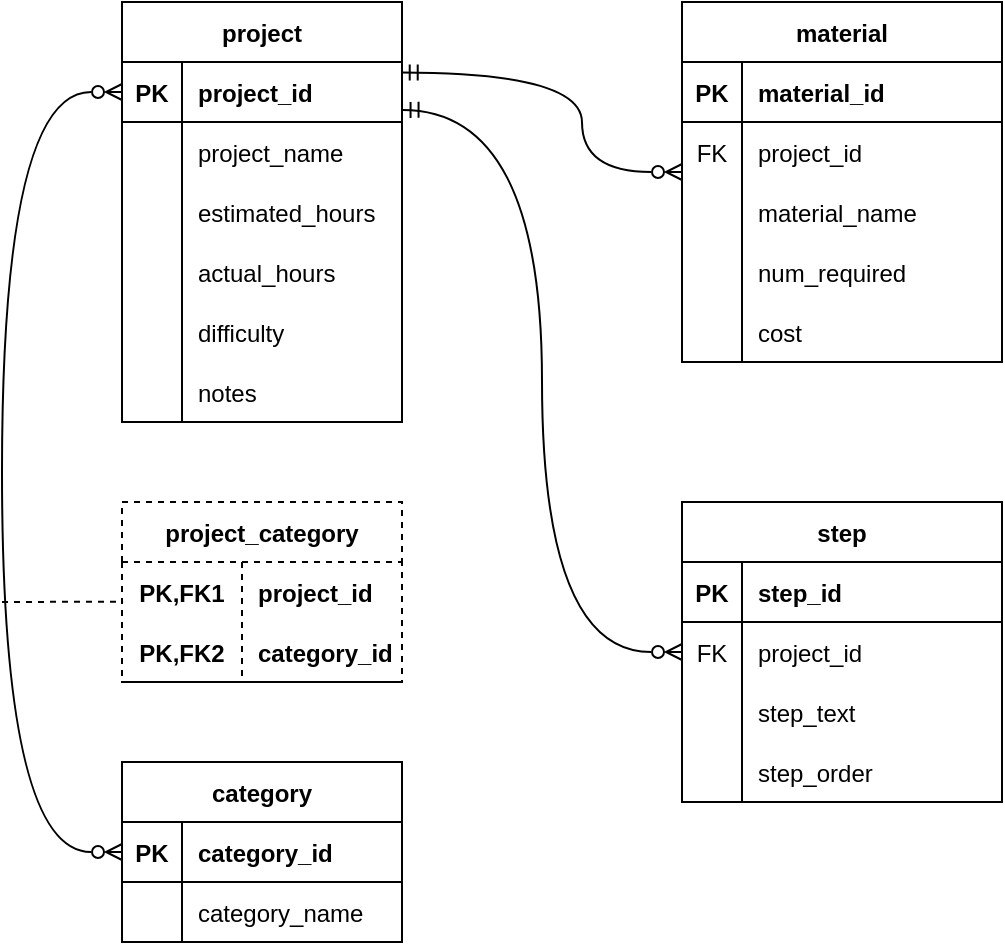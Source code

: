<mxfile version="20.7.4" type="device"><diagram id="vDj4qca2pHNdmiT1WCum" name="Page-1"><mxGraphModel dx="1709" dy="991" grid="1" gridSize="10" guides="1" tooltips="1" connect="1" arrows="1" fold="1" page="1" pageScale="1" pageWidth="850" pageHeight="1100" math="0" shadow="0"><root><mxCell id="0"/><mxCell id="1" parent="0"/><mxCell id="jwAzyvZNI-X7Jjp3jO-r-1" value="project" style="shape=table;startSize=30;container=1;collapsible=1;childLayout=tableLayout;fixedRows=1;rowLines=0;fontStyle=1;align=center;resizeLast=1;" parent="1" vertex="1"><mxGeometry x="240" y="120" width="140" height="210" as="geometry"/></mxCell><mxCell id="jwAzyvZNI-X7Jjp3jO-r-2" value="" style="shape=tableRow;horizontal=0;startSize=0;swimlaneHead=0;swimlaneBody=0;fillColor=none;collapsible=0;dropTarget=0;points=[[0,0.5],[1,0.5]];portConstraint=eastwest;top=0;left=0;right=0;bottom=1;" parent="jwAzyvZNI-X7Jjp3jO-r-1" vertex="1"><mxGeometry y="30" width="140" height="30" as="geometry"/></mxCell><mxCell id="jwAzyvZNI-X7Jjp3jO-r-3" value="PK" style="shape=partialRectangle;connectable=0;fillColor=none;top=0;left=0;bottom=0;right=0;fontStyle=1;overflow=hidden;" parent="jwAzyvZNI-X7Jjp3jO-r-2" vertex="1"><mxGeometry width="30" height="30" as="geometry"><mxRectangle width="30" height="30" as="alternateBounds"/></mxGeometry></mxCell><mxCell id="jwAzyvZNI-X7Jjp3jO-r-4" value="project_id" style="shape=partialRectangle;connectable=0;fillColor=none;top=0;left=0;bottom=0;right=0;align=left;spacingLeft=6;fontStyle=1;overflow=hidden;" parent="jwAzyvZNI-X7Jjp3jO-r-2" vertex="1"><mxGeometry x="30" width="110" height="30" as="geometry"><mxRectangle width="110" height="30" as="alternateBounds"/></mxGeometry></mxCell><mxCell id="jwAzyvZNI-X7Jjp3jO-r-5" value="" style="shape=tableRow;horizontal=0;startSize=0;swimlaneHead=0;swimlaneBody=0;fillColor=none;collapsible=0;dropTarget=0;points=[[0,0.5],[1,0.5]];portConstraint=eastwest;top=0;left=0;right=0;bottom=0;" parent="jwAzyvZNI-X7Jjp3jO-r-1" vertex="1"><mxGeometry y="60" width="140" height="30" as="geometry"/></mxCell><mxCell id="jwAzyvZNI-X7Jjp3jO-r-6" value="" style="shape=partialRectangle;connectable=0;fillColor=none;top=0;left=0;bottom=0;right=0;editable=1;overflow=hidden;" parent="jwAzyvZNI-X7Jjp3jO-r-5" vertex="1"><mxGeometry width="30" height="30" as="geometry"><mxRectangle width="30" height="30" as="alternateBounds"/></mxGeometry></mxCell><mxCell id="jwAzyvZNI-X7Jjp3jO-r-7" value="project_name" style="shape=partialRectangle;connectable=0;fillColor=none;top=0;left=0;bottom=0;right=0;align=left;spacingLeft=6;overflow=hidden;" parent="jwAzyvZNI-X7Jjp3jO-r-5" vertex="1"><mxGeometry x="30" width="110" height="30" as="geometry"><mxRectangle width="110" height="30" as="alternateBounds"/></mxGeometry></mxCell><mxCell id="jwAzyvZNI-X7Jjp3jO-r-8" value="" style="shape=tableRow;horizontal=0;startSize=0;swimlaneHead=0;swimlaneBody=0;fillColor=none;collapsible=0;dropTarget=0;points=[[0,0.5],[1,0.5]];portConstraint=eastwest;top=0;left=0;right=0;bottom=0;" parent="jwAzyvZNI-X7Jjp3jO-r-1" vertex="1"><mxGeometry y="90" width="140" height="30" as="geometry"/></mxCell><mxCell id="jwAzyvZNI-X7Jjp3jO-r-9" value="" style="shape=partialRectangle;connectable=0;fillColor=none;top=0;left=0;bottom=0;right=0;editable=1;overflow=hidden;" parent="jwAzyvZNI-X7Jjp3jO-r-8" vertex="1"><mxGeometry width="30" height="30" as="geometry"><mxRectangle width="30" height="30" as="alternateBounds"/></mxGeometry></mxCell><mxCell id="jwAzyvZNI-X7Jjp3jO-r-10" value="estimated_hours" style="shape=partialRectangle;connectable=0;fillColor=none;top=0;left=0;bottom=0;right=0;align=left;spacingLeft=6;overflow=hidden;" parent="jwAzyvZNI-X7Jjp3jO-r-8" vertex="1"><mxGeometry x="30" width="110" height="30" as="geometry"><mxRectangle width="110" height="30" as="alternateBounds"/></mxGeometry></mxCell><mxCell id="jwAzyvZNI-X7Jjp3jO-r-11" value="" style="shape=tableRow;horizontal=0;startSize=0;swimlaneHead=0;swimlaneBody=0;fillColor=none;collapsible=0;dropTarget=0;points=[[0,0.5],[1,0.5]];portConstraint=eastwest;top=0;left=0;right=0;bottom=0;" parent="jwAzyvZNI-X7Jjp3jO-r-1" vertex="1"><mxGeometry y="120" width="140" height="30" as="geometry"/></mxCell><mxCell id="jwAzyvZNI-X7Jjp3jO-r-12" value="" style="shape=partialRectangle;connectable=0;fillColor=none;top=0;left=0;bottom=0;right=0;editable=1;overflow=hidden;" parent="jwAzyvZNI-X7Jjp3jO-r-11" vertex="1"><mxGeometry width="30" height="30" as="geometry"><mxRectangle width="30" height="30" as="alternateBounds"/></mxGeometry></mxCell><mxCell id="jwAzyvZNI-X7Jjp3jO-r-13" value="actual_hours" style="shape=partialRectangle;connectable=0;fillColor=none;top=0;left=0;bottom=0;right=0;align=left;spacingLeft=6;overflow=hidden;" parent="jwAzyvZNI-X7Jjp3jO-r-11" vertex="1"><mxGeometry x="30" width="110" height="30" as="geometry"><mxRectangle width="110" height="30" as="alternateBounds"/></mxGeometry></mxCell><mxCell id="jwAzyvZNI-X7Jjp3jO-r-20" style="shape=tableRow;horizontal=0;startSize=0;swimlaneHead=0;swimlaneBody=0;fillColor=none;collapsible=0;dropTarget=0;points=[[0,0.5],[1,0.5]];portConstraint=eastwest;top=0;left=0;right=0;bottom=0;" parent="jwAzyvZNI-X7Jjp3jO-r-1" vertex="1"><mxGeometry y="150" width="140" height="30" as="geometry"/></mxCell><mxCell id="jwAzyvZNI-X7Jjp3jO-r-21" style="shape=partialRectangle;connectable=0;fillColor=none;top=0;left=0;bottom=0;right=0;editable=1;overflow=hidden;" parent="jwAzyvZNI-X7Jjp3jO-r-20" vertex="1"><mxGeometry width="30" height="30" as="geometry"><mxRectangle width="30" height="30" as="alternateBounds"/></mxGeometry></mxCell><mxCell id="jwAzyvZNI-X7Jjp3jO-r-22" value="difficulty" style="shape=partialRectangle;connectable=0;fillColor=none;top=0;left=0;bottom=0;right=0;align=left;spacingLeft=6;overflow=hidden;" parent="jwAzyvZNI-X7Jjp3jO-r-20" vertex="1"><mxGeometry x="30" width="110" height="30" as="geometry"><mxRectangle width="110" height="30" as="alternateBounds"/></mxGeometry></mxCell><mxCell id="jwAzyvZNI-X7Jjp3jO-r-17" style="shape=tableRow;horizontal=0;startSize=0;swimlaneHead=0;swimlaneBody=0;fillColor=none;collapsible=0;dropTarget=0;points=[[0,0.5],[1,0.5]];portConstraint=eastwest;top=0;left=0;right=0;bottom=0;" parent="jwAzyvZNI-X7Jjp3jO-r-1" vertex="1"><mxGeometry y="180" width="140" height="30" as="geometry"/></mxCell><mxCell id="jwAzyvZNI-X7Jjp3jO-r-18" style="shape=partialRectangle;connectable=0;fillColor=none;top=0;left=0;bottom=0;right=0;editable=1;overflow=hidden;" parent="jwAzyvZNI-X7Jjp3jO-r-17" vertex="1"><mxGeometry width="30" height="30" as="geometry"><mxRectangle width="30" height="30" as="alternateBounds"/></mxGeometry></mxCell><mxCell id="jwAzyvZNI-X7Jjp3jO-r-19" value="notes" style="shape=partialRectangle;connectable=0;fillColor=none;top=0;left=0;bottom=0;right=0;align=left;spacingLeft=6;overflow=hidden;" parent="jwAzyvZNI-X7Jjp3jO-r-17" vertex="1"><mxGeometry x="30" width="110" height="30" as="geometry"><mxRectangle width="110" height="30" as="alternateBounds"/></mxGeometry></mxCell><mxCell id="jwAzyvZNI-X7Jjp3jO-r-23" value="material" style="shape=table;startSize=30;container=1;collapsible=1;childLayout=tableLayout;fixedRows=1;rowLines=0;fontStyle=1;align=center;resizeLast=1;" parent="1" vertex="1"><mxGeometry x="520" y="120" width="160" height="180" as="geometry"/></mxCell><mxCell id="jwAzyvZNI-X7Jjp3jO-r-24" value="" style="shape=tableRow;horizontal=0;startSize=0;swimlaneHead=0;swimlaneBody=0;fillColor=none;collapsible=0;dropTarget=0;points=[[0,0.5],[1,0.5]];portConstraint=eastwest;top=0;left=0;right=0;bottom=1;" parent="jwAzyvZNI-X7Jjp3jO-r-23" vertex="1"><mxGeometry y="30" width="160" height="30" as="geometry"/></mxCell><mxCell id="jwAzyvZNI-X7Jjp3jO-r-25" value="PK" style="shape=partialRectangle;connectable=0;fillColor=none;top=0;left=0;bottom=0;right=0;fontStyle=1;overflow=hidden;" parent="jwAzyvZNI-X7Jjp3jO-r-24" vertex="1"><mxGeometry width="30" height="30" as="geometry"><mxRectangle width="30" height="30" as="alternateBounds"/></mxGeometry></mxCell><mxCell id="jwAzyvZNI-X7Jjp3jO-r-26" value="material_id" style="shape=partialRectangle;connectable=0;fillColor=none;top=0;left=0;bottom=0;right=0;align=left;spacingLeft=6;fontStyle=1;overflow=hidden;" parent="jwAzyvZNI-X7Jjp3jO-r-24" vertex="1"><mxGeometry x="30" width="130" height="30" as="geometry"><mxRectangle width="130" height="30" as="alternateBounds"/></mxGeometry></mxCell><mxCell id="jwAzyvZNI-X7Jjp3jO-r-27" value="" style="shape=tableRow;horizontal=0;startSize=0;swimlaneHead=0;swimlaneBody=0;fillColor=none;collapsible=0;dropTarget=0;points=[[0,0.5],[1,0.5]];portConstraint=eastwest;top=0;left=0;right=0;bottom=0;" parent="jwAzyvZNI-X7Jjp3jO-r-23" vertex="1"><mxGeometry y="60" width="160" height="30" as="geometry"/></mxCell><mxCell id="jwAzyvZNI-X7Jjp3jO-r-28" value="FK" style="shape=partialRectangle;connectable=0;fillColor=none;top=0;left=0;bottom=0;right=0;editable=1;overflow=hidden;" parent="jwAzyvZNI-X7Jjp3jO-r-27" vertex="1"><mxGeometry width="30" height="30" as="geometry"><mxRectangle width="30" height="30" as="alternateBounds"/></mxGeometry></mxCell><mxCell id="jwAzyvZNI-X7Jjp3jO-r-29" value="project_id" style="shape=partialRectangle;connectable=0;fillColor=none;top=0;left=0;bottom=0;right=0;align=left;spacingLeft=6;overflow=hidden;" parent="jwAzyvZNI-X7Jjp3jO-r-27" vertex="1"><mxGeometry x="30" width="130" height="30" as="geometry"><mxRectangle width="130" height="30" as="alternateBounds"/></mxGeometry></mxCell><mxCell id="jwAzyvZNI-X7Jjp3jO-r-30" value="" style="shape=tableRow;horizontal=0;startSize=0;swimlaneHead=0;swimlaneBody=0;fillColor=none;collapsible=0;dropTarget=0;points=[[0,0.5],[1,0.5]];portConstraint=eastwest;top=0;left=0;right=0;bottom=0;" parent="jwAzyvZNI-X7Jjp3jO-r-23" vertex="1"><mxGeometry y="90" width="160" height="30" as="geometry"/></mxCell><mxCell id="jwAzyvZNI-X7Jjp3jO-r-31" value="" style="shape=partialRectangle;connectable=0;fillColor=none;top=0;left=0;bottom=0;right=0;editable=1;overflow=hidden;" parent="jwAzyvZNI-X7Jjp3jO-r-30" vertex="1"><mxGeometry width="30" height="30" as="geometry"><mxRectangle width="30" height="30" as="alternateBounds"/></mxGeometry></mxCell><mxCell id="jwAzyvZNI-X7Jjp3jO-r-32" value="material_name" style="shape=partialRectangle;connectable=0;fillColor=none;top=0;left=0;bottom=0;right=0;align=left;spacingLeft=6;overflow=hidden;" parent="jwAzyvZNI-X7Jjp3jO-r-30" vertex="1"><mxGeometry x="30" width="130" height="30" as="geometry"><mxRectangle width="130" height="30" as="alternateBounds"/></mxGeometry></mxCell><mxCell id="jwAzyvZNI-X7Jjp3jO-r-33" value="" style="shape=tableRow;horizontal=0;startSize=0;swimlaneHead=0;swimlaneBody=0;fillColor=none;collapsible=0;dropTarget=0;points=[[0,0.5],[1,0.5]];portConstraint=eastwest;top=0;left=0;right=0;bottom=0;" parent="jwAzyvZNI-X7Jjp3jO-r-23" vertex="1"><mxGeometry y="120" width="160" height="30" as="geometry"/></mxCell><mxCell id="jwAzyvZNI-X7Jjp3jO-r-34" value="" style="shape=partialRectangle;connectable=0;fillColor=none;top=0;left=0;bottom=0;right=0;editable=1;overflow=hidden;" parent="jwAzyvZNI-X7Jjp3jO-r-33" vertex="1"><mxGeometry width="30" height="30" as="geometry"><mxRectangle width="30" height="30" as="alternateBounds"/></mxGeometry></mxCell><mxCell id="jwAzyvZNI-X7Jjp3jO-r-35" value="num_required" style="shape=partialRectangle;connectable=0;fillColor=none;top=0;left=0;bottom=0;right=0;align=left;spacingLeft=6;overflow=hidden;" parent="jwAzyvZNI-X7Jjp3jO-r-33" vertex="1"><mxGeometry x="30" width="130" height="30" as="geometry"><mxRectangle width="130" height="30" as="alternateBounds"/></mxGeometry></mxCell><mxCell id="jwAzyvZNI-X7Jjp3jO-r-42" style="shape=tableRow;horizontal=0;startSize=0;swimlaneHead=0;swimlaneBody=0;fillColor=none;collapsible=0;dropTarget=0;points=[[0,0.5],[1,0.5]];portConstraint=eastwest;top=0;left=0;right=0;bottom=0;" parent="jwAzyvZNI-X7Jjp3jO-r-23" vertex="1"><mxGeometry y="150" width="160" height="30" as="geometry"/></mxCell><mxCell id="jwAzyvZNI-X7Jjp3jO-r-43" style="shape=partialRectangle;connectable=0;fillColor=none;top=0;left=0;bottom=0;right=0;editable=1;overflow=hidden;" parent="jwAzyvZNI-X7Jjp3jO-r-42" vertex="1"><mxGeometry width="30" height="30" as="geometry"><mxRectangle width="30" height="30" as="alternateBounds"/></mxGeometry></mxCell><mxCell id="jwAzyvZNI-X7Jjp3jO-r-44" value="cost" style="shape=partialRectangle;connectable=0;fillColor=none;top=0;left=0;bottom=0;right=0;align=left;spacingLeft=6;overflow=hidden;" parent="jwAzyvZNI-X7Jjp3jO-r-42" vertex="1"><mxGeometry x="30" width="130" height="30" as="geometry"><mxRectangle width="130" height="30" as="alternateBounds"/></mxGeometry></mxCell><mxCell id="jwAzyvZNI-X7Jjp3jO-r-58" value="step" style="shape=table;startSize=30;container=1;collapsible=1;childLayout=tableLayout;fixedRows=1;rowLines=0;fontStyle=1;align=center;resizeLast=1;" parent="1" vertex="1"><mxGeometry x="520" y="370" width="160" height="150" as="geometry"/></mxCell><mxCell id="jwAzyvZNI-X7Jjp3jO-r-59" value="" style="shape=tableRow;horizontal=0;startSize=0;swimlaneHead=0;swimlaneBody=0;fillColor=none;collapsible=0;dropTarget=0;points=[[0,0.5],[1,0.5]];portConstraint=eastwest;top=0;left=0;right=0;bottom=1;" parent="jwAzyvZNI-X7Jjp3jO-r-58" vertex="1"><mxGeometry y="30" width="160" height="30" as="geometry"/></mxCell><mxCell id="jwAzyvZNI-X7Jjp3jO-r-60" value="PK" style="shape=partialRectangle;connectable=0;fillColor=none;top=0;left=0;bottom=0;right=0;fontStyle=1;overflow=hidden;" parent="jwAzyvZNI-X7Jjp3jO-r-59" vertex="1"><mxGeometry width="30" height="30" as="geometry"><mxRectangle width="30" height="30" as="alternateBounds"/></mxGeometry></mxCell><mxCell id="jwAzyvZNI-X7Jjp3jO-r-61" value="step_id" style="shape=partialRectangle;connectable=0;fillColor=none;top=0;left=0;bottom=0;right=0;align=left;spacingLeft=6;fontStyle=1;overflow=hidden;" parent="jwAzyvZNI-X7Jjp3jO-r-59" vertex="1"><mxGeometry x="30" width="130" height="30" as="geometry"><mxRectangle width="130" height="30" as="alternateBounds"/></mxGeometry></mxCell><mxCell id="jwAzyvZNI-X7Jjp3jO-r-62" value="" style="shape=tableRow;horizontal=0;startSize=0;swimlaneHead=0;swimlaneBody=0;fillColor=none;collapsible=0;dropTarget=0;points=[[0,0.5],[1,0.5]];portConstraint=eastwest;top=0;left=0;right=0;bottom=0;" parent="jwAzyvZNI-X7Jjp3jO-r-58" vertex="1"><mxGeometry y="60" width="160" height="30" as="geometry"/></mxCell><mxCell id="jwAzyvZNI-X7Jjp3jO-r-63" value="FK" style="shape=partialRectangle;connectable=0;fillColor=none;top=0;left=0;bottom=0;right=0;editable=1;overflow=hidden;" parent="jwAzyvZNI-X7Jjp3jO-r-62" vertex="1"><mxGeometry width="30" height="30" as="geometry"><mxRectangle width="30" height="30" as="alternateBounds"/></mxGeometry></mxCell><mxCell id="jwAzyvZNI-X7Jjp3jO-r-64" value="project_id" style="shape=partialRectangle;connectable=0;fillColor=none;top=0;left=0;bottom=0;right=0;align=left;spacingLeft=6;overflow=hidden;" parent="jwAzyvZNI-X7Jjp3jO-r-62" vertex="1"><mxGeometry x="30" width="130" height="30" as="geometry"><mxRectangle width="130" height="30" as="alternateBounds"/></mxGeometry></mxCell><mxCell id="jwAzyvZNI-X7Jjp3jO-r-65" value="" style="shape=tableRow;horizontal=0;startSize=0;swimlaneHead=0;swimlaneBody=0;fillColor=none;collapsible=0;dropTarget=0;points=[[0,0.5],[1,0.5]];portConstraint=eastwest;top=0;left=0;right=0;bottom=0;" parent="jwAzyvZNI-X7Jjp3jO-r-58" vertex="1"><mxGeometry y="90" width="160" height="30" as="geometry"/></mxCell><mxCell id="jwAzyvZNI-X7Jjp3jO-r-66" value="" style="shape=partialRectangle;connectable=0;fillColor=none;top=0;left=0;bottom=0;right=0;editable=1;overflow=hidden;" parent="jwAzyvZNI-X7Jjp3jO-r-65" vertex="1"><mxGeometry width="30" height="30" as="geometry"><mxRectangle width="30" height="30" as="alternateBounds"/></mxGeometry></mxCell><mxCell id="jwAzyvZNI-X7Jjp3jO-r-67" value="step_text" style="shape=partialRectangle;connectable=0;fillColor=none;top=0;left=0;bottom=0;right=0;align=left;spacingLeft=6;overflow=hidden;" parent="jwAzyvZNI-X7Jjp3jO-r-65" vertex="1"><mxGeometry x="30" width="130" height="30" as="geometry"><mxRectangle width="130" height="30" as="alternateBounds"/></mxGeometry></mxCell><mxCell id="jwAzyvZNI-X7Jjp3jO-r-68" value="" style="shape=tableRow;horizontal=0;startSize=0;swimlaneHead=0;swimlaneBody=0;fillColor=none;collapsible=0;dropTarget=0;points=[[0,0.5],[1,0.5]];portConstraint=eastwest;top=0;left=0;right=0;bottom=0;" parent="jwAzyvZNI-X7Jjp3jO-r-58" vertex="1"><mxGeometry y="120" width="160" height="30" as="geometry"/></mxCell><mxCell id="jwAzyvZNI-X7Jjp3jO-r-69" value="" style="shape=partialRectangle;connectable=0;fillColor=none;top=0;left=0;bottom=0;right=0;editable=1;overflow=hidden;" parent="jwAzyvZNI-X7Jjp3jO-r-68" vertex="1"><mxGeometry width="30" height="30" as="geometry"><mxRectangle width="30" height="30" as="alternateBounds"/></mxGeometry></mxCell><mxCell id="jwAzyvZNI-X7Jjp3jO-r-70" value="step_order" style="shape=partialRectangle;connectable=0;fillColor=none;top=0;left=0;bottom=0;right=0;align=left;spacingLeft=6;overflow=hidden;" parent="jwAzyvZNI-X7Jjp3jO-r-68" vertex="1"><mxGeometry x="30" width="130" height="30" as="geometry"><mxRectangle width="130" height="30" as="alternateBounds"/></mxGeometry></mxCell><mxCell id="jwAzyvZNI-X7Jjp3jO-r-71" value="category" style="shape=table;startSize=30;container=1;collapsible=1;childLayout=tableLayout;fixedRows=1;rowLines=0;fontStyle=1;align=center;resizeLast=1;" parent="1" vertex="1"><mxGeometry x="240" y="500" width="140" height="90" as="geometry"/></mxCell><mxCell id="jwAzyvZNI-X7Jjp3jO-r-72" value="" style="shape=tableRow;horizontal=0;startSize=0;swimlaneHead=0;swimlaneBody=0;fillColor=none;collapsible=0;dropTarget=0;points=[[0,0.5],[1,0.5]];portConstraint=eastwest;top=0;left=0;right=0;bottom=1;" parent="jwAzyvZNI-X7Jjp3jO-r-71" vertex="1"><mxGeometry y="30" width="140" height="30" as="geometry"/></mxCell><mxCell id="jwAzyvZNI-X7Jjp3jO-r-73" value="PK" style="shape=partialRectangle;connectable=0;fillColor=none;top=0;left=0;bottom=0;right=0;fontStyle=1;overflow=hidden;" parent="jwAzyvZNI-X7Jjp3jO-r-72" vertex="1"><mxGeometry width="30" height="30" as="geometry"><mxRectangle width="30" height="30" as="alternateBounds"/></mxGeometry></mxCell><mxCell id="jwAzyvZNI-X7Jjp3jO-r-74" value="category_id" style="shape=partialRectangle;connectable=0;fillColor=none;top=0;left=0;bottom=0;right=0;align=left;spacingLeft=6;fontStyle=1;overflow=hidden;" parent="jwAzyvZNI-X7Jjp3jO-r-72" vertex="1"><mxGeometry x="30" width="110" height="30" as="geometry"><mxRectangle width="110" height="30" as="alternateBounds"/></mxGeometry></mxCell><mxCell id="jwAzyvZNI-X7Jjp3jO-r-75" value="" style="shape=tableRow;horizontal=0;startSize=0;swimlaneHead=0;swimlaneBody=0;fillColor=none;collapsible=0;dropTarget=0;points=[[0,0.5],[1,0.5]];portConstraint=eastwest;top=0;left=0;right=0;bottom=0;" parent="jwAzyvZNI-X7Jjp3jO-r-71" vertex="1"><mxGeometry y="60" width="140" height="30" as="geometry"/></mxCell><mxCell id="jwAzyvZNI-X7Jjp3jO-r-76" value="" style="shape=partialRectangle;connectable=0;fillColor=none;top=0;left=0;bottom=0;right=0;editable=1;overflow=hidden;" parent="jwAzyvZNI-X7Jjp3jO-r-75" vertex="1"><mxGeometry width="30" height="30" as="geometry"><mxRectangle width="30" height="30" as="alternateBounds"/></mxGeometry></mxCell><mxCell id="jwAzyvZNI-X7Jjp3jO-r-77" value="category_name" style="shape=partialRectangle;connectable=0;fillColor=none;top=0;left=0;bottom=0;right=0;align=left;spacingLeft=6;overflow=hidden;" parent="jwAzyvZNI-X7Jjp3jO-r-75" vertex="1"><mxGeometry x="30" width="110" height="30" as="geometry"><mxRectangle width="110" height="30" as="alternateBounds"/></mxGeometry></mxCell><mxCell id="jwAzyvZNI-X7Jjp3jO-r-97" value="project_category" style="shape=table;startSize=30;container=1;collapsible=1;childLayout=tableLayout;fixedRows=1;rowLines=0;fontStyle=1;align=center;resizeLast=1;dashed=1;" parent="1" vertex="1"><mxGeometry x="240" y="370" width="140" height="90" as="geometry"/></mxCell><mxCell id="jwAzyvZNI-X7Jjp3jO-r-98" value="" style="shape=tableRow;horizontal=0;startSize=0;swimlaneHead=0;swimlaneBody=0;fillColor=none;collapsible=0;dropTarget=0;points=[[0,0.5],[1,0.5]];portConstraint=eastwest;top=0;left=0;right=0;bottom=0;" parent="jwAzyvZNI-X7Jjp3jO-r-97" vertex="1"><mxGeometry y="30" width="140" height="30" as="geometry"/></mxCell><mxCell id="jwAzyvZNI-X7Jjp3jO-r-99" value="PK,FK1" style="shape=partialRectangle;connectable=0;fillColor=none;top=0;left=0;bottom=0;right=0;fontStyle=1;overflow=hidden;" parent="jwAzyvZNI-X7Jjp3jO-r-98" vertex="1"><mxGeometry width="60" height="30" as="geometry"><mxRectangle width="60" height="30" as="alternateBounds"/></mxGeometry></mxCell><mxCell id="jwAzyvZNI-X7Jjp3jO-r-100" value="project_id" style="shape=partialRectangle;connectable=0;fillColor=none;top=0;left=0;bottom=0;right=0;align=left;spacingLeft=6;fontStyle=1;overflow=hidden;" parent="jwAzyvZNI-X7Jjp3jO-r-98" vertex="1"><mxGeometry x="60" width="80" height="30" as="geometry"><mxRectangle width="80" height="30" as="alternateBounds"/></mxGeometry></mxCell><mxCell id="jwAzyvZNI-X7Jjp3jO-r-101" value="" style="shape=tableRow;horizontal=0;startSize=0;swimlaneHead=0;swimlaneBody=0;fillColor=none;collapsible=0;dropTarget=0;points=[[0,0.5],[1,0.5]];portConstraint=eastwest;top=0;left=0;right=0;bottom=1;" parent="jwAzyvZNI-X7Jjp3jO-r-97" vertex="1"><mxGeometry y="60" width="140" height="30" as="geometry"/></mxCell><mxCell id="jwAzyvZNI-X7Jjp3jO-r-102" value="PK,FK2" style="shape=partialRectangle;connectable=0;fillColor=none;top=0;left=0;bottom=0;right=0;fontStyle=1;overflow=hidden;" parent="jwAzyvZNI-X7Jjp3jO-r-101" vertex="1"><mxGeometry width="60" height="30" as="geometry"><mxRectangle width="60" height="30" as="alternateBounds"/></mxGeometry></mxCell><mxCell id="jwAzyvZNI-X7Jjp3jO-r-103" value="category_id" style="shape=partialRectangle;connectable=0;fillColor=none;top=0;left=0;bottom=0;right=0;align=left;spacingLeft=6;fontStyle=1;overflow=hidden;" parent="jwAzyvZNI-X7Jjp3jO-r-101" vertex="1"><mxGeometry x="60" width="80" height="30" as="geometry"><mxRectangle width="80" height="30" as="alternateBounds"/></mxGeometry></mxCell><mxCell id="jwAzyvZNI-X7Jjp3jO-r-112" value="" style="edgeStyle=orthogonalEdgeStyle;fontSize=12;html=1;endArrow=ERzeroToMany;startArrow=ERzeroToMany;rounded=0;entryX=0;entryY=0.5;entryDx=0;entryDy=0;exitX=0;exitY=0.5;exitDx=0;exitDy=0;endFill=0;startFill=0;curved=1;" parent="1" source="jwAzyvZNI-X7Jjp3jO-r-72" target="jwAzyvZNI-X7Jjp3jO-r-2" edge="1"><mxGeometry width="100" height="100" relative="1" as="geometry"><mxPoint x="160" y="660" as="sourcePoint"/><mxPoint x="140" y="450" as="targetPoint"/><Array as="points"><mxPoint x="180" y="545"/><mxPoint x="180" y="165"/></Array></mxGeometry></mxCell><mxCell id="jwAzyvZNI-X7Jjp3jO-r-113" value="" style="endArrow=none;html=1;rounded=0;entryX=0.004;entryY=0.661;entryDx=0;entryDy=0;entryPerimeter=0;dashed=1;" parent="1" target="jwAzyvZNI-X7Jjp3jO-r-98" edge="1"><mxGeometry relative="1" as="geometry"><mxPoint x="180" y="420" as="sourcePoint"/><mxPoint x="210" y="459.5" as="targetPoint"/></mxGeometry></mxCell><mxCell id="jwAzyvZNI-X7Jjp3jO-r-114" value="" style="fontSize=12;html=1;endArrow=ERzeroToMany;rounded=0;entryX=0;entryY=0.5;entryDx=0;entryDy=0;startArrow=ERmandOne;startFill=0;endFill=0;edgeStyle=orthogonalEdgeStyle;exitX=1.002;exitY=0.798;exitDx=0;exitDy=0;exitPerimeter=0;curved=1;" parent="1" source="jwAzyvZNI-X7Jjp3jO-r-2" target="jwAzyvZNI-X7Jjp3jO-r-62" edge="1"><mxGeometry width="100" height="100" relative="1" as="geometry"><mxPoint x="380" y="170" as="sourcePoint"/><mxPoint x="470" y="460" as="targetPoint"/></mxGeometry></mxCell><mxCell id="jwAzyvZNI-X7Jjp3jO-r-115" value="" style="fontSize=12;html=1;endArrow=ERzeroToMany;rounded=0;exitX=0.999;exitY=0.176;exitDx=0;exitDy=0;startArrow=ERmandOne;startFill=0;endFill=0;exitPerimeter=0;edgeStyle=orthogonalEdgeStyle;curved=1;" parent="1" source="jwAzyvZNI-X7Jjp3jO-r-2" edge="1"><mxGeometry width="100" height="100" relative="1" as="geometry"><mxPoint x="390" y="175" as="sourcePoint"/><mxPoint x="520" y="205" as="targetPoint"/><Array as="points"><mxPoint x="470" y="155"/><mxPoint x="470" y="205"/></Array></mxGeometry></mxCell></root></mxGraphModel></diagram></mxfile>